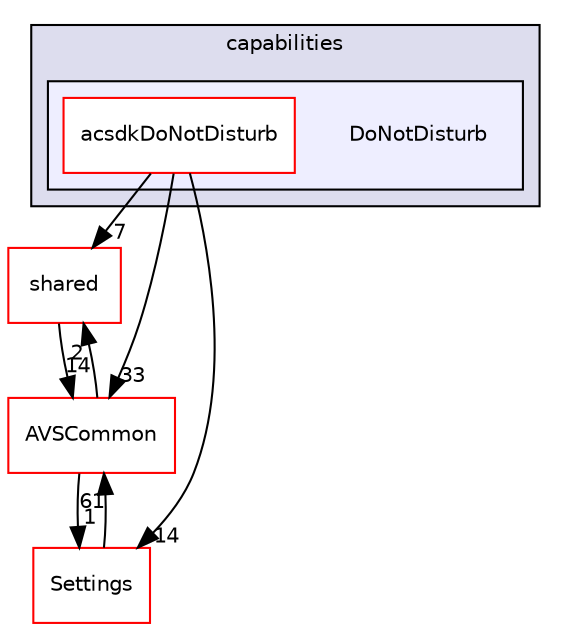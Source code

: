 digraph "/workplace/avs-device-sdk/capabilities/DoNotDisturb" {
  compound=true
  node [ fontsize="10", fontname="Helvetica"];
  edge [ labelfontsize="10", labelfontname="Helvetica"];
  subgraph clusterdir_55f1e16e469d547c636a522dac21b8a1 {
    graph [ bgcolor="#ddddee", pencolor="black", label="capabilities" fontname="Helvetica", fontsize="10", URL="dir_55f1e16e469d547c636a522dac21b8a1.html"]
  subgraph clusterdir_a34f9b5658ea5accd04f680d0b8d4c8f {
    graph [ bgcolor="#eeeeff", pencolor="black", label="" URL="dir_a34f9b5658ea5accd04f680d0b8d4c8f.html"];
    dir_a34f9b5658ea5accd04f680d0b8d4c8f [shape=plaintext label="DoNotDisturb"];
    dir_8a5e9e6006e7295a4ae796de14be24e0 [shape=box label="acsdkDoNotDisturb" color="red" fillcolor="white" style="filled" URL="dir_8a5e9e6006e7295a4ae796de14be24e0.html"];
  }
  }
  dir_9982052f7ce695d12571567315b2fafa [shape=box label="shared" fillcolor="white" style="filled" color="red" URL="dir_9982052f7ce695d12571567315b2fafa.html"];
  dir_8ae0dd75af039a94f4269584fb8eef13 [shape=box label="Settings" fillcolor="white" style="filled" color="red" URL="dir_8ae0dd75af039a94f4269584fb8eef13.html"];
  dir_13e65effb2bde530b17b3d5eefcd0266 [shape=box label="AVSCommon" fillcolor="white" style="filled" color="red" URL="dir_13e65effb2bde530b17b3d5eefcd0266.html"];
  dir_9982052f7ce695d12571567315b2fafa->dir_13e65effb2bde530b17b3d5eefcd0266 [headlabel="14", labeldistance=1.5 headhref="dir_000598_000017.html"];
  dir_8a5e9e6006e7295a4ae796de14be24e0->dir_9982052f7ce695d12571567315b2fafa [headlabel="7", labeldistance=1.5 headhref="dir_000305_000598.html"];
  dir_8a5e9e6006e7295a4ae796de14be24e0->dir_8ae0dd75af039a94f4269584fb8eef13 [headlabel="14", labeldistance=1.5 headhref="dir_000305_000588.html"];
  dir_8a5e9e6006e7295a4ae796de14be24e0->dir_13e65effb2bde530b17b3d5eefcd0266 [headlabel="33", labeldistance=1.5 headhref="dir_000305_000017.html"];
  dir_8ae0dd75af039a94f4269584fb8eef13->dir_13e65effb2bde530b17b3d5eefcd0266 [headlabel="61", labeldistance=1.5 headhref="dir_000588_000017.html"];
  dir_13e65effb2bde530b17b3d5eefcd0266->dir_9982052f7ce695d12571567315b2fafa [headlabel="2", labeldistance=1.5 headhref="dir_000017_000598.html"];
  dir_13e65effb2bde530b17b3d5eefcd0266->dir_8ae0dd75af039a94f4269584fb8eef13 [headlabel="1", labeldistance=1.5 headhref="dir_000017_000588.html"];
}
